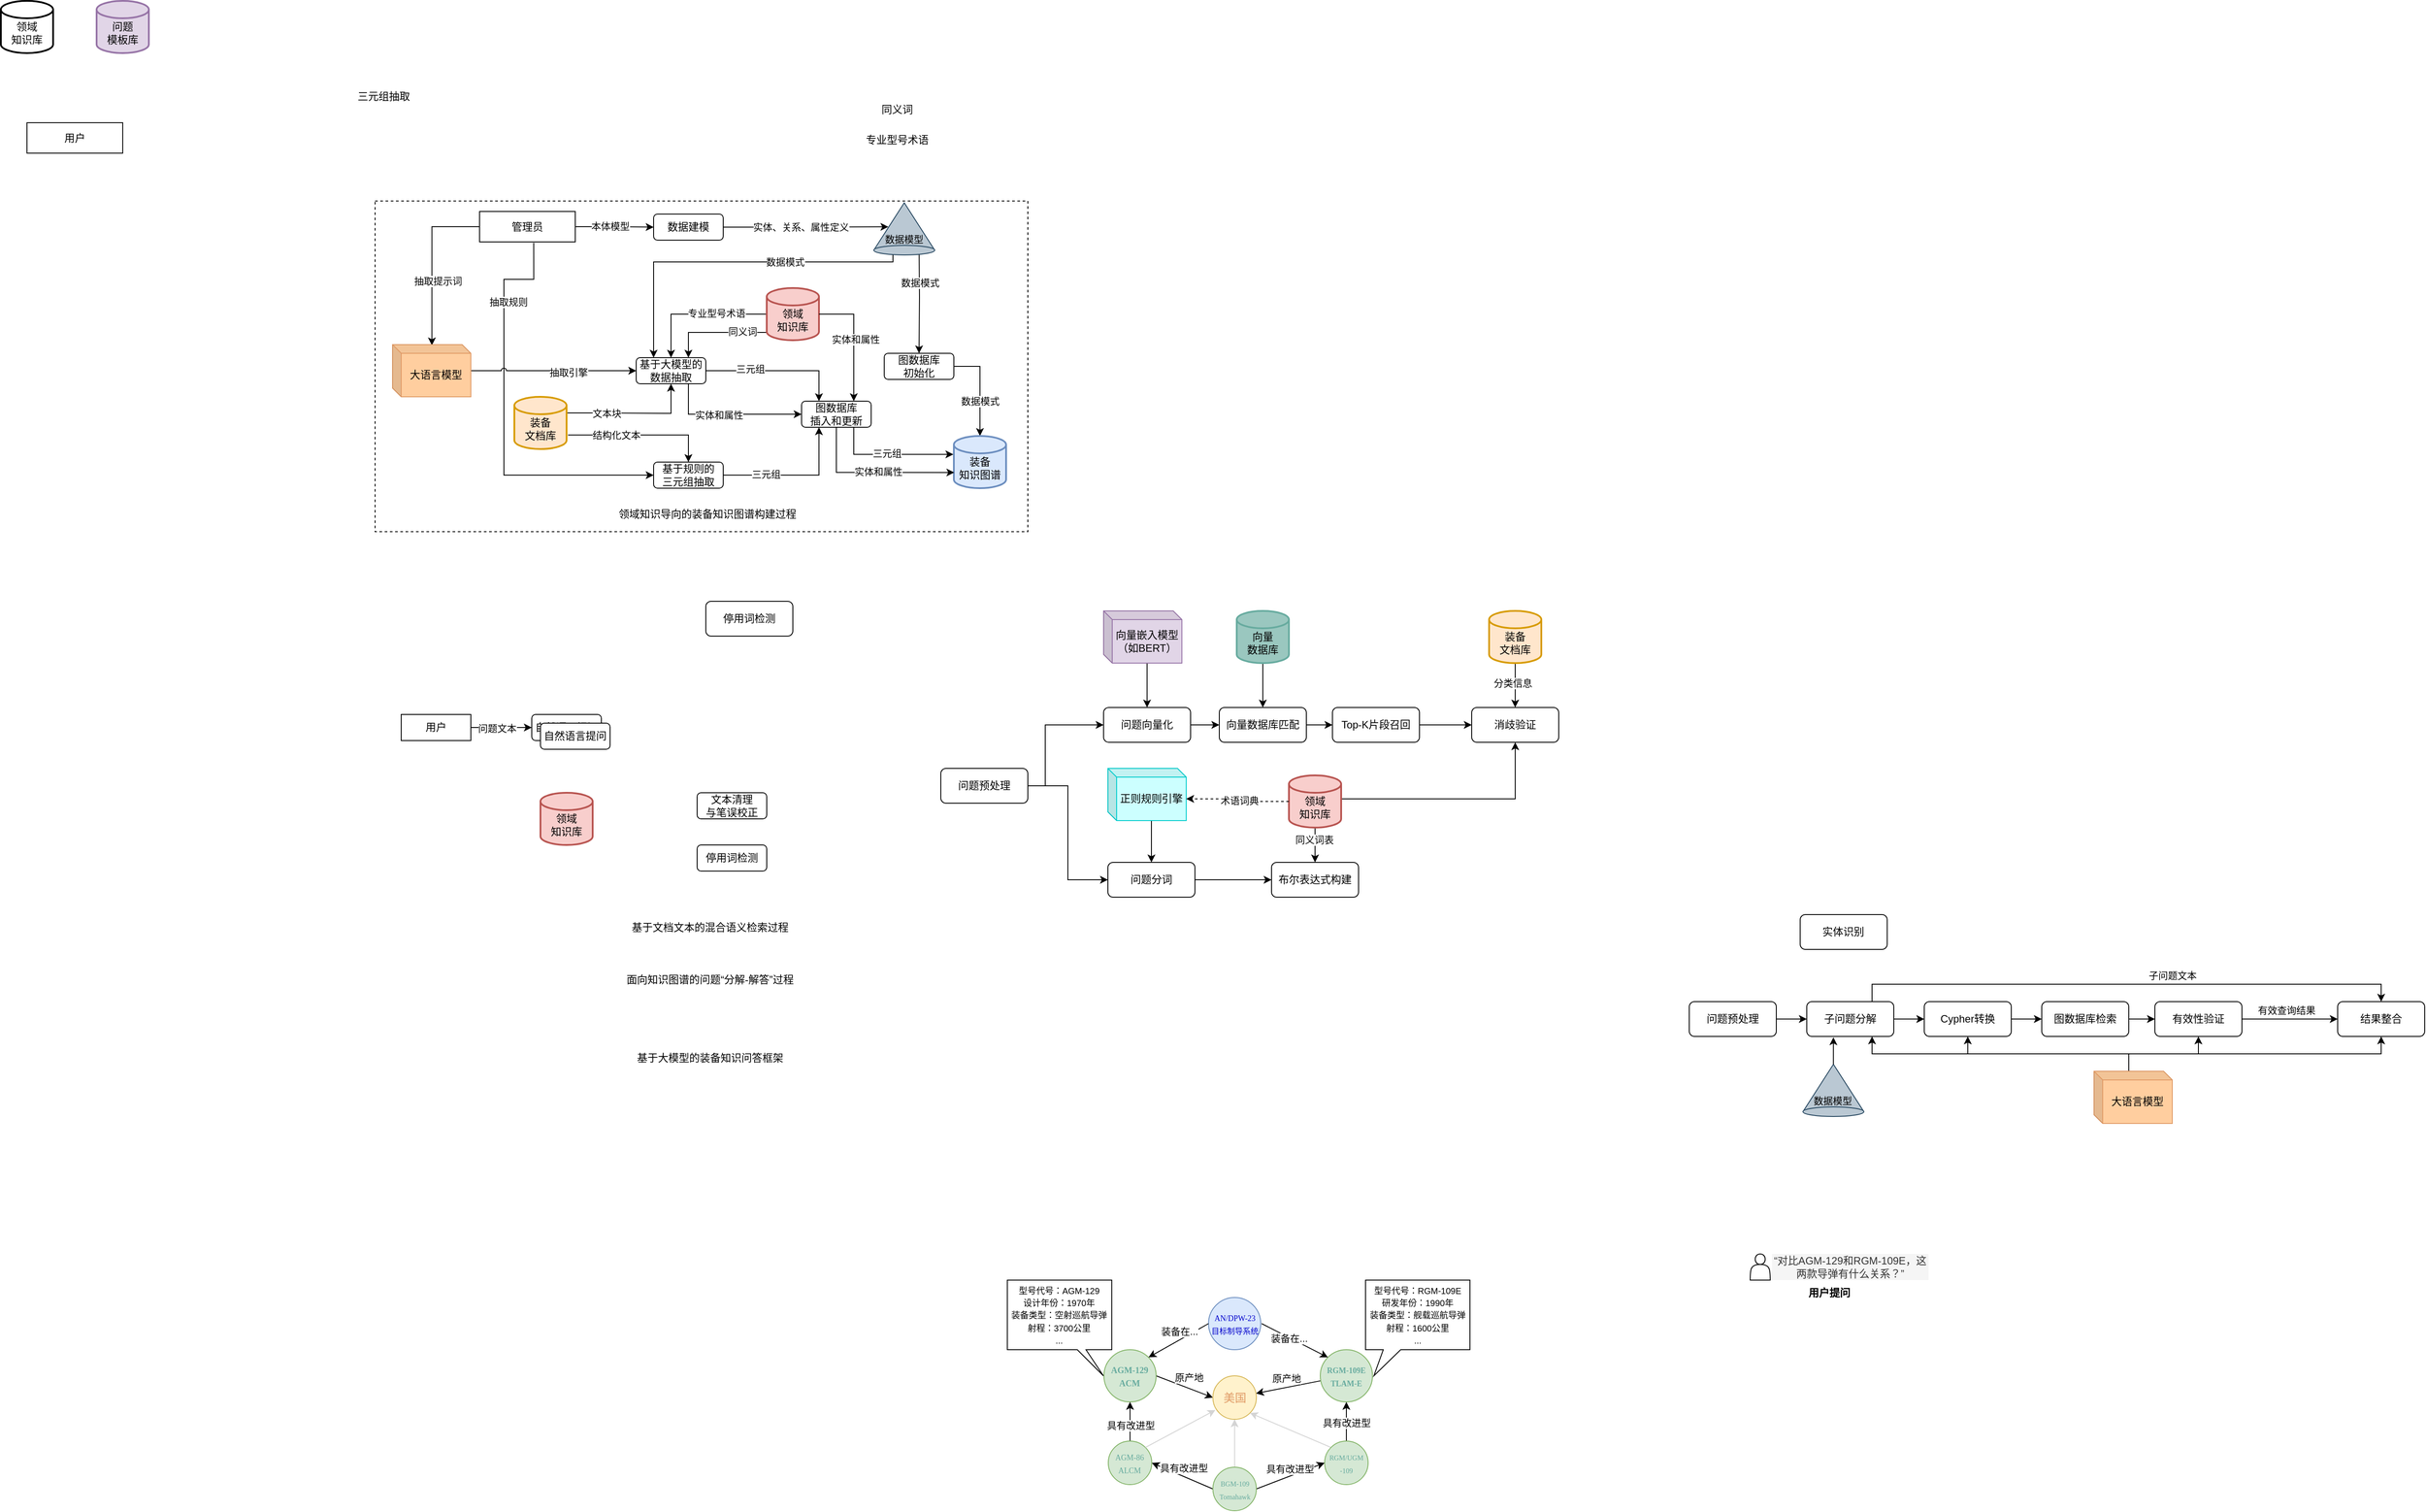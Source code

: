 <mxfile version="26.1.1">
  <diagram name="第 1 页" id="mAQeCuffVy2qE_32JxzT">
    <mxGraphModel dx="1589" dy="511" grid="1" gridSize="10" guides="1" tooltips="1" connect="1" arrows="1" fold="1" page="1" pageScale="1" pageWidth="827" pageHeight="1169" math="0" shadow="0">
      <root>
        <mxCell id="0" />
        <mxCell id="1" parent="0" />
        <mxCell id="jH9_K3VRiRtCquy0PlLt-88" value="" style="rounded=0;whiteSpace=wrap;html=1;dashed=1;" parent="1" vertex="1">
          <mxGeometry x="-110" y="240" width="750" height="380" as="geometry" />
        </mxCell>
        <mxCell id="jH9_K3VRiRtCquy0PlLt-31" style="edgeStyle=orthogonalEdgeStyle;rounded=0;orthogonalLoop=1;jettySize=auto;html=1;exitX=0.5;exitY=0;exitDx=0;exitDy=0;exitPerimeter=0;" parent="1" edge="1">
          <mxGeometry relative="1" as="geometry">
            <mxPoint x="499.742" y="405" as="targetPoint" />
            <mxPoint x="500" y="405" as="sourcePoint" />
          </mxGeometry>
        </mxCell>
        <mxCell id="jH9_K3VRiRtCquy0PlLt-28" style="edgeStyle=orthogonalEdgeStyle;rounded=0;orthogonalLoop=1;jettySize=auto;html=1;exitX=0.75;exitY=1;exitDx=0;exitDy=0;entryX=0.5;entryY=0;entryDx=0;entryDy=0;" parent="1" target="jH9_K3VRiRtCquy0PlLt-34" edge="1">
          <mxGeometry relative="1" as="geometry">
            <mxPoint x="500" y="350" as="targetPoint" />
            <mxPoint x="515" y="285" as="sourcePoint" />
          </mxGeometry>
        </mxCell>
        <mxCell id="jH9_K3VRiRtCquy0PlLt-29" value="数据模式" style="edgeLabel;html=1;align=center;verticalAlign=middle;resizable=0;points=[];" parent="jH9_K3VRiRtCquy0PlLt-28" vertex="1" connectable="0">
          <mxGeometry x="-0.257" relative="1" as="geometry">
            <mxPoint as="offset" />
          </mxGeometry>
        </mxCell>
        <mxCell id="jH9_K3VRiRtCquy0PlLt-55" style="edgeStyle=orthogonalEdgeStyle;rounded=0;orthogonalLoop=1;jettySize=auto;html=1;exitX=0.25;exitY=1;exitDx=0;exitDy=0;" parent="1" target="jH9_K3VRiRtCquy0PlLt-37" edge="1">
          <mxGeometry relative="1" as="geometry">
            <Array as="points">
              <mxPoint x="485" y="310" />
              <mxPoint x="210" y="310" />
            </Array>
            <mxPoint x="485" y="285" as="sourcePoint" />
          </mxGeometry>
        </mxCell>
        <mxCell id="jH9_K3VRiRtCquy0PlLt-56" value="数据模式" style="edgeLabel;html=1;align=center;verticalAlign=middle;resizable=0;points=[];" parent="jH9_K3VRiRtCquy0PlLt-55" vertex="1" connectable="0">
          <mxGeometry x="0.169" y="-2" relative="1" as="geometry">
            <mxPoint x="90" y="2" as="offset" />
          </mxGeometry>
        </mxCell>
        <mxCell id="jH9_K3VRiRtCquy0PlLt-11" style="edgeStyle=orthogonalEdgeStyle;rounded=0;orthogonalLoop=1;jettySize=auto;html=1;exitX=1;exitY=0.5;exitDx=0;exitDy=0;entryX=0;entryY=0.5;entryDx=0;entryDy=0;" parent="1" source="jH9_K3VRiRtCquy0PlLt-8" target="jH9_K3VRiRtCquy0PlLt-9" edge="1">
          <mxGeometry relative="1" as="geometry" />
        </mxCell>
        <mxCell id="jH9_K3VRiRtCquy0PlLt-12" value="本体模型" style="edgeLabel;html=1;align=center;verticalAlign=middle;resizable=0;points=[];" parent="jH9_K3VRiRtCquy0PlLt-11" vertex="1" connectable="0">
          <mxGeometry x="-0.112" y="1" relative="1" as="geometry">
            <mxPoint as="offset" />
          </mxGeometry>
        </mxCell>
        <mxCell id="jH9_K3VRiRtCquy0PlLt-38" style="edgeStyle=orthogonalEdgeStyle;rounded=0;orthogonalLoop=1;jettySize=auto;html=1;exitX=0.566;exitY=1.027;exitDx=0;exitDy=0;entryX=0;entryY=0.5;entryDx=0;entryDy=0;exitPerimeter=0;" parent="1" source="jH9_K3VRiRtCquy0PlLt-8" target="jH9_K3VRiRtCquy0PlLt-36" edge="1">
          <mxGeometry relative="1" as="geometry">
            <Array as="points">
              <mxPoint x="72" y="330" />
              <mxPoint x="38" y="330" />
              <mxPoint x="38" y="555" />
            </Array>
          </mxGeometry>
        </mxCell>
        <mxCell id="jH9_K3VRiRtCquy0PlLt-39" value="抽取规则" style="edgeLabel;html=1;align=center;verticalAlign=middle;resizable=0;points=[];" parent="jH9_K3VRiRtCquy0PlLt-38" vertex="1" connectable="0">
          <mxGeometry x="-0.695" y="-2" relative="1" as="geometry">
            <mxPoint y="28" as="offset" />
          </mxGeometry>
        </mxCell>
        <mxCell id="jH9_K3VRiRtCquy0PlLt-52" style="edgeStyle=orthogonalEdgeStyle;rounded=0;orthogonalLoop=1;jettySize=auto;html=1;exitX=0;exitY=0.5;exitDx=0;exitDy=0;entryX=0.503;entryY=0.014;entryDx=0;entryDy=0;entryPerimeter=0;" parent="1" source="jH9_K3VRiRtCquy0PlLt-8" target="MLpCybdQ0Om36iigvZgF-69" edge="1">
          <mxGeometry relative="1" as="geometry">
            <Array as="points">
              <mxPoint x="-45" y="270" />
            </Array>
            <mxPoint x="-30" y="420" as="targetPoint" />
          </mxGeometry>
        </mxCell>
        <mxCell id="jH9_K3VRiRtCquy0PlLt-53" value="抽取提示词" style="edgeLabel;html=1;align=center;verticalAlign=middle;resizable=0;points=[];" parent="jH9_K3VRiRtCquy0PlLt-52" vertex="1" connectable="0">
          <mxGeometry x="-0.493" y="-1" relative="1" as="geometry">
            <mxPoint y="63" as="offset" />
          </mxGeometry>
        </mxCell>
        <mxCell id="jH9_K3VRiRtCquy0PlLt-8" value="管理员" style="rounded=0;whiteSpace=wrap;html=1;" parent="1" vertex="1">
          <mxGeometry x="10" y="252" width="110" height="35" as="geometry" />
        </mxCell>
        <mxCell id="jH9_K3VRiRtCquy0PlLt-16" style="edgeStyle=orthogonalEdgeStyle;rounded=0;orthogonalLoop=1;jettySize=auto;html=1;exitX=1;exitY=0.5;exitDx=0;exitDy=0;entryX=0.239;entryY=0.461;entryDx=0;entryDy=0;entryPerimeter=0;" parent="1" source="jH9_K3VRiRtCquy0PlLt-9" target="MLpCybdQ0Om36iigvZgF-71" edge="1">
          <mxGeometry relative="1" as="geometry">
            <mxPoint x="460" y="270" as="targetPoint" />
          </mxGeometry>
        </mxCell>
        <mxCell id="jH9_K3VRiRtCquy0PlLt-17" value="实体、关系、属性定义" style="edgeLabel;html=1;align=center;verticalAlign=middle;resizable=0;points=[];" parent="jH9_K3VRiRtCquy0PlLt-16" vertex="1" connectable="0">
          <mxGeometry x="-0.096" y="-1" relative="1" as="geometry">
            <mxPoint x="3" y="-1" as="offset" />
          </mxGeometry>
        </mxCell>
        <mxCell id="jH9_K3VRiRtCquy0PlLt-9" value="数据建模" style="rounded=1;whiteSpace=wrap;html=1;" parent="1" vertex="1">
          <mxGeometry x="210" y="255" width="80" height="30" as="geometry" />
        </mxCell>
        <mxCell id="jH9_K3VRiRtCquy0PlLt-40" style="edgeStyle=orthogonalEdgeStyle;rounded=0;orthogonalLoop=1;jettySize=auto;html=1;exitX=1.028;exitY=0.732;exitDx=0;exitDy=0;exitPerimeter=0;" parent="1" source="jH9_K3VRiRtCquy0PlLt-10" target="jH9_K3VRiRtCquy0PlLt-36" edge="1">
          <mxGeometry relative="1" as="geometry" />
        </mxCell>
        <mxCell id="jH9_K3VRiRtCquy0PlLt-41" value="结构化文本" style="edgeLabel;html=1;align=center;verticalAlign=middle;resizable=0;points=[];" parent="jH9_K3VRiRtCquy0PlLt-40" vertex="1" connectable="0">
          <mxGeometry x="-0.632" y="2" relative="1" as="geometry">
            <mxPoint x="24" y="2" as="offset" />
          </mxGeometry>
        </mxCell>
        <mxCell id="jH9_K3VRiRtCquy0PlLt-50" style="edgeStyle=orthogonalEdgeStyle;rounded=0;orthogonalLoop=1;jettySize=auto;html=1;exitX=1.007;exitY=0.308;exitDx=0;exitDy=0;exitPerimeter=0;entryX=0.5;entryY=1;entryDx=0;entryDy=0;" parent="1" source="jH9_K3VRiRtCquy0PlLt-10" target="jH9_K3VRiRtCquy0PlLt-37" edge="1">
          <mxGeometry relative="1" as="geometry">
            <Array as="points">
              <mxPoint x="150" y="484" />
              <mxPoint x="230" y="484" />
            </Array>
          </mxGeometry>
        </mxCell>
        <mxCell id="jH9_K3VRiRtCquy0PlLt-51" value="文本块" style="edgeLabel;html=1;align=center;verticalAlign=middle;resizable=0;points=[];" parent="jH9_K3VRiRtCquy0PlLt-50" vertex="1" connectable="0">
          <mxGeometry x="-0.413" relative="1" as="geometry">
            <mxPoint as="offset" />
          </mxGeometry>
        </mxCell>
        <mxCell id="jH9_K3VRiRtCquy0PlLt-10" value="&lt;div&gt;&lt;br&gt;&lt;/div&gt;&lt;div&gt;装备&lt;/div&gt;文档库" style="strokeWidth=2;html=1;shape=mxgraph.flowchart.database;whiteSpace=wrap;fillColor=#ffe6cc;strokeColor=#d79b00;" parent="1" vertex="1">
          <mxGeometry x="50" y="465" width="60" height="60" as="geometry" />
        </mxCell>
        <mxCell id="jH9_K3VRiRtCquy0PlLt-66" style="edgeStyle=orthogonalEdgeStyle;rounded=0;orthogonalLoop=1;jettySize=auto;html=1;exitX=0;exitY=0.85;exitDx=0;exitDy=0;exitPerimeter=0;entryX=0.75;entryY=0;entryDx=0;entryDy=0;" parent="1" source="jH9_K3VRiRtCquy0PlLt-18" target="jH9_K3VRiRtCquy0PlLt-37" edge="1">
          <mxGeometry relative="1" as="geometry" />
        </mxCell>
        <mxCell id="jH9_K3VRiRtCquy0PlLt-67" value="同义词" style="edgeLabel;html=1;align=center;verticalAlign=middle;resizable=0;points=[];" parent="jH9_K3VRiRtCquy0PlLt-66" vertex="1" connectable="0">
          <mxGeometry x="-0.52" y="-1" relative="1" as="geometry">
            <mxPoint as="offset" />
          </mxGeometry>
        </mxCell>
        <mxCell id="jH9_K3VRiRtCquy0PlLt-68" style="edgeStyle=orthogonalEdgeStyle;rounded=0;orthogonalLoop=1;jettySize=auto;html=1;exitX=0;exitY=0.5;exitDx=0;exitDy=0;exitPerimeter=0;entryX=0.5;entryY=0;entryDx=0;entryDy=0;" parent="1" source="jH9_K3VRiRtCquy0PlLt-18" target="jH9_K3VRiRtCquy0PlLt-37" edge="1">
          <mxGeometry relative="1" as="geometry" />
        </mxCell>
        <mxCell id="jH9_K3VRiRtCquy0PlLt-69" value="专业型号术语" style="edgeLabel;html=1;align=center;verticalAlign=middle;resizable=0;points=[];" parent="jH9_K3VRiRtCquy0PlLt-68" vertex="1" connectable="0">
          <mxGeometry x="-0.013" y="-3" relative="1" as="geometry">
            <mxPoint x="21" y="2" as="offset" />
          </mxGeometry>
        </mxCell>
        <mxCell id="jH9_K3VRiRtCquy0PlLt-18" value="&lt;div&gt;&lt;br&gt;&lt;/div&gt;&lt;div&gt;领域&lt;/div&gt;&lt;div&gt;知识库&lt;/div&gt;" style="strokeWidth=2;html=1;shape=mxgraph.flowchart.database;whiteSpace=wrap;fillColor=#f8cecc;strokeColor=#b85450;" parent="1" vertex="1">
          <mxGeometry x="340" y="340" width="60" height="60" as="geometry" />
        </mxCell>
        <mxCell id="jH9_K3VRiRtCquy0PlLt-19" value="同义词" style="text;html=1;align=center;verticalAlign=middle;whiteSpace=wrap;rounded=0;" parent="1" vertex="1">
          <mxGeometry x="460" y="120" width="60" height="30" as="geometry" />
        </mxCell>
        <mxCell id="jH9_K3VRiRtCquy0PlLt-20" value="专业型号术语" style="text;html=1;align=center;verticalAlign=middle;whiteSpace=wrap;rounded=0;" parent="1" vertex="1">
          <mxGeometry x="450" y="155" width="80" height="30" as="geometry" />
        </mxCell>
        <mxCell id="jH9_K3VRiRtCquy0PlLt-21" value="&lt;div&gt;&lt;br&gt;&lt;/div&gt;&lt;div&gt;领域&lt;/div&gt;&lt;div&gt;知识库&lt;/div&gt;" style="strokeWidth=2;html=1;shape=mxgraph.flowchart.database;whiteSpace=wrap;" parent="1" vertex="1">
          <mxGeometry x="-540" y="10" width="60" height="60" as="geometry" />
        </mxCell>
        <mxCell id="jH9_K3VRiRtCquy0PlLt-27" value="三元组抽取" style="text;html=1;align=center;verticalAlign=middle;whiteSpace=wrap;rounded=0;" parent="1" vertex="1">
          <mxGeometry x="-140" y="105" width="80" height="30" as="geometry" />
        </mxCell>
        <mxCell id="jH9_K3VRiRtCquy0PlLt-30" value="&lt;div&gt;&lt;br&gt;&lt;/div&gt;&lt;div&gt;&lt;span style=&quot;background-color: transparent; color: light-dark(rgb(0, 0, 0), rgb(255, 255, 255));&quot;&gt;问题&lt;/span&gt;&lt;/div&gt;&lt;div&gt;&lt;span style=&quot;background-color: transparent; color: light-dark(rgb(0, 0, 0), rgb(255, 255, 255));&quot;&gt;模板库&lt;/span&gt;&lt;/div&gt;" style="strokeWidth=2;html=1;shape=mxgraph.flowchart.database;whiteSpace=wrap;fillColor=#e1d5e7;strokeColor=#9673a6;" parent="1" vertex="1">
          <mxGeometry x="-430" y="10" width="60" height="60" as="geometry" />
        </mxCell>
        <mxCell id="jH9_K3VRiRtCquy0PlLt-34" value="图数据库&lt;div&gt;初始化&lt;/div&gt;" style="rounded=1;whiteSpace=wrap;html=1;" parent="1" vertex="1">
          <mxGeometry x="475" y="415" width="80" height="30" as="geometry" />
        </mxCell>
        <mxCell id="jH9_K3VRiRtCquy0PlLt-36" value="基于规则的&lt;div&gt;三元组抽取&lt;/div&gt;" style="rounded=1;whiteSpace=wrap;html=1;" parent="1" vertex="1">
          <mxGeometry x="210" y="540" width="80" height="30" as="geometry" />
        </mxCell>
        <mxCell id="jH9_K3VRiRtCquy0PlLt-37" value="基于大模型的&lt;div&gt;数据抽取&lt;/div&gt;" style="rounded=1;whiteSpace=wrap;html=1;" parent="1" vertex="1">
          <mxGeometry x="190" y="420" width="80" height="30" as="geometry" />
        </mxCell>
        <mxCell id="jH9_K3VRiRtCquy0PlLt-72" style="edgeStyle=orthogonalEdgeStyle;rounded=0;orthogonalLoop=1;jettySize=auto;html=1;entryX=0;entryY=0.5;entryDx=0;entryDy=0;jumpStyle=arc;" parent="1" source="MLpCybdQ0Om36iigvZgF-69" target="jH9_K3VRiRtCquy0PlLt-37" edge="1">
          <mxGeometry relative="1" as="geometry">
            <mxPoint x="-10" y="435" as="sourcePoint" />
          </mxGeometry>
        </mxCell>
        <mxCell id="jH9_K3VRiRtCquy0PlLt-73" value="抽取引擎" style="edgeLabel;html=1;align=center;verticalAlign=middle;resizable=0;points=[];" parent="jH9_K3VRiRtCquy0PlLt-72" vertex="1" connectable="0">
          <mxGeometry x="0.177" y="-2" relative="1" as="geometry">
            <mxPoint as="offset" />
          </mxGeometry>
        </mxCell>
        <mxCell id="jH9_K3VRiRtCquy0PlLt-57" style="edgeStyle=orthogonalEdgeStyle;rounded=0;orthogonalLoop=1;jettySize=auto;html=1;exitX=1;exitY=0.5;exitDx=0;exitDy=0;entryX=0.25;entryY=1;entryDx=0;entryDy=0;" parent="1" source="jH9_K3VRiRtCquy0PlLt-36" target="jH9_K3VRiRtCquy0PlLt-74" edge="1">
          <mxGeometry relative="1" as="geometry">
            <mxPoint x="424.16" y="512.24" as="targetPoint" />
          </mxGeometry>
        </mxCell>
        <mxCell id="jH9_K3VRiRtCquy0PlLt-62" value="三元组" style="edgeLabel;html=1;align=center;verticalAlign=middle;resizable=0;points=[];" parent="jH9_K3VRiRtCquy0PlLt-57" vertex="1" connectable="0">
          <mxGeometry x="-0.414" y="1" relative="1" as="geometry">
            <mxPoint as="offset" />
          </mxGeometry>
        </mxCell>
        <mxCell id="jH9_K3VRiRtCquy0PlLt-58" style="edgeStyle=orthogonalEdgeStyle;rounded=0;orthogonalLoop=1;jettySize=auto;html=1;exitX=1;exitY=0.5;exitDx=0;exitDy=0;entryX=0.25;entryY=0;entryDx=0;entryDy=0;" parent="1" source="jH9_K3VRiRtCquy0PlLt-37" target="jH9_K3VRiRtCquy0PlLt-74" edge="1">
          <mxGeometry relative="1" as="geometry">
            <mxPoint x="422.9" y="458.48" as="targetPoint" />
            <Array as="points">
              <mxPoint x="400" y="435" />
            </Array>
          </mxGeometry>
        </mxCell>
        <mxCell id="jH9_K3VRiRtCquy0PlLt-59" value="三元组" style="edgeLabel;html=1;align=center;verticalAlign=middle;resizable=0;points=[];" parent="jH9_K3VRiRtCquy0PlLt-58" vertex="1" connectable="0">
          <mxGeometry x="-0.39" y="2" relative="1" as="geometry">
            <mxPoint as="offset" />
          </mxGeometry>
        </mxCell>
        <mxCell id="jH9_K3VRiRtCquy0PlLt-60" style="edgeStyle=orthogonalEdgeStyle;rounded=0;orthogonalLoop=1;jettySize=auto;html=1;exitX=0.75;exitY=1;exitDx=0;exitDy=0;entryX=0;entryY=0.5;entryDx=0;entryDy=0;" parent="1" source="jH9_K3VRiRtCquy0PlLt-37" target="jH9_K3VRiRtCquy0PlLt-74" edge="1">
          <mxGeometry relative="1" as="geometry">
            <mxPoint x="390" y="485" as="targetPoint" />
            <Array as="points">
              <mxPoint x="250" y="485" />
            </Array>
          </mxGeometry>
        </mxCell>
        <mxCell id="jH9_K3VRiRtCquy0PlLt-61" value="实体和属性" style="edgeLabel;html=1;align=center;verticalAlign=middle;resizable=0;points=[];" parent="jH9_K3VRiRtCquy0PlLt-60" vertex="1" connectable="0">
          <mxGeometry x="-0.149" y="-1" relative="1" as="geometry">
            <mxPoint as="offset" />
          </mxGeometry>
        </mxCell>
        <mxCell id="jH9_K3VRiRtCquy0PlLt-63" style="edgeStyle=orthogonalEdgeStyle;rounded=0;orthogonalLoop=1;jettySize=auto;html=1;exitX=1;exitY=0.5;exitDx=0;exitDy=0;entryX=0.5;entryY=0;entryDx=0;entryDy=0;entryPerimeter=0;" parent="1" source="jH9_K3VRiRtCquy0PlLt-34" target="jH9_K3VRiRtCquy0PlLt-75" edge="1">
          <mxGeometry relative="1" as="geometry">
            <mxPoint x="470" y="485" as="targetPoint" />
          </mxGeometry>
        </mxCell>
        <mxCell id="jH9_K3VRiRtCquy0PlLt-64" value="数据模式" style="edgeLabel;html=1;align=center;verticalAlign=middle;resizable=0;points=[];" parent="jH9_K3VRiRtCquy0PlLt-63" vertex="1" connectable="0">
          <mxGeometry x="-0.527" relative="1" as="geometry">
            <mxPoint x="4" y="40" as="offset" />
          </mxGeometry>
        </mxCell>
        <mxCell id="jH9_K3VRiRtCquy0PlLt-70" style="edgeStyle=orthogonalEdgeStyle;rounded=0;orthogonalLoop=1;jettySize=auto;html=1;exitX=1;exitY=0.5;exitDx=0;exitDy=0;exitPerimeter=0;entryX=0.75;entryY=0;entryDx=0;entryDy=0;" parent="1" source="jH9_K3VRiRtCquy0PlLt-18" target="jH9_K3VRiRtCquy0PlLt-74" edge="1">
          <mxGeometry relative="1" as="geometry">
            <mxPoint x="449.36" y="455.96" as="targetPoint" />
          </mxGeometry>
        </mxCell>
        <mxCell id="jH9_K3VRiRtCquy0PlLt-71" value="实体和属性" style="edgeLabel;html=1;align=center;verticalAlign=middle;resizable=0;points=[];" parent="jH9_K3VRiRtCquy0PlLt-70" vertex="1" connectable="0">
          <mxGeometry x="-0.013" y="2" relative="1" as="geometry">
            <mxPoint as="offset" />
          </mxGeometry>
        </mxCell>
        <mxCell id="jH9_K3VRiRtCquy0PlLt-74" value="图数据库&lt;div&gt;插入和更新&lt;/div&gt;" style="rounded=1;whiteSpace=wrap;html=1;" parent="1" vertex="1">
          <mxGeometry x="380" y="470" width="80" height="30" as="geometry" />
        </mxCell>
        <mxCell id="jH9_K3VRiRtCquy0PlLt-75" value="&lt;div&gt;&lt;br&gt;&lt;/div&gt;&lt;div&gt;装备&lt;/div&gt;知识图谱" style="strokeWidth=2;html=1;shape=mxgraph.flowchart.database;whiteSpace=wrap;fillColor=#dae8fc;strokeColor=#6c8ebf;" parent="1" vertex="1">
          <mxGeometry x="555" y="510" width="60" height="60" as="geometry" />
        </mxCell>
        <mxCell id="jH9_K3VRiRtCquy0PlLt-76" style="edgeStyle=orthogonalEdgeStyle;rounded=0;orthogonalLoop=1;jettySize=auto;html=1;exitX=0.75;exitY=1;exitDx=0;exitDy=0;entryX=-0.01;entryY=0.352;entryDx=0;entryDy=0;entryPerimeter=0;" parent="1" source="jH9_K3VRiRtCquy0PlLt-74" target="jH9_K3VRiRtCquy0PlLt-75" edge="1">
          <mxGeometry relative="1" as="geometry" />
        </mxCell>
        <mxCell id="jH9_K3VRiRtCquy0PlLt-77" value="三元组" style="edgeLabel;html=1;align=center;verticalAlign=middle;resizable=0;points=[];" parent="jH9_K3VRiRtCquy0PlLt-76" vertex="1" connectable="0">
          <mxGeometry x="-0.067" y="3" relative="1" as="geometry">
            <mxPoint x="1" y="2" as="offset" />
          </mxGeometry>
        </mxCell>
        <mxCell id="jH9_K3VRiRtCquy0PlLt-78" style="edgeStyle=orthogonalEdgeStyle;rounded=0;orthogonalLoop=1;jettySize=auto;html=1;exitX=0.5;exitY=1;exitDx=0;exitDy=0;entryX=0.008;entryY=0.699;entryDx=0;entryDy=0;entryPerimeter=0;" parent="1" source="jH9_K3VRiRtCquy0PlLt-74" target="jH9_K3VRiRtCquy0PlLt-75" edge="1">
          <mxGeometry relative="1" as="geometry" />
        </mxCell>
        <mxCell id="jH9_K3VRiRtCquy0PlLt-79" value="实体和属性" style="edgeLabel;html=1;align=center;verticalAlign=middle;resizable=0;points=[];" parent="jH9_K3VRiRtCquy0PlLt-78" vertex="1" connectable="0">
          <mxGeometry x="0.052" y="3" relative="1" as="geometry">
            <mxPoint x="1" y="2" as="offset" />
          </mxGeometry>
        </mxCell>
        <mxCell id="jH9_K3VRiRtCquy0PlLt-80" value="用户" style="rounded=0;whiteSpace=wrap;html=1;" parent="1" vertex="1">
          <mxGeometry x="-510" y="150" width="110" height="35" as="geometry" />
        </mxCell>
        <mxCell id="jH9_K3VRiRtCquy0PlLt-86" style="edgeStyle=orthogonalEdgeStyle;rounded=0;orthogonalLoop=1;jettySize=auto;html=1;exitX=1;exitY=0.5;exitDx=0;exitDy=0;entryX=0;entryY=0.5;entryDx=0;entryDy=0;" parent="1" source="jH9_K3VRiRtCquy0PlLt-81" target="jH9_K3VRiRtCquy0PlLt-85" edge="1">
          <mxGeometry relative="1" as="geometry" />
        </mxCell>
        <mxCell id="jH9_K3VRiRtCquy0PlLt-87" value="问题文本" style="edgeLabel;html=1;align=center;verticalAlign=middle;resizable=0;points=[];" parent="jH9_K3VRiRtCquy0PlLt-86" vertex="1" connectable="0">
          <mxGeometry x="-0.157" y="-1" relative="1" as="geometry">
            <mxPoint as="offset" />
          </mxGeometry>
        </mxCell>
        <mxCell id="jH9_K3VRiRtCquy0PlLt-81" value="用户" style="rounded=0;whiteSpace=wrap;html=1;" parent="1" vertex="1">
          <mxGeometry x="-80" y="830" width="80" height="30" as="geometry" />
        </mxCell>
        <mxCell id="jH9_K3VRiRtCquy0PlLt-85" value="自然语言提问" style="rounded=1;whiteSpace=wrap;html=1;" parent="1" vertex="1">
          <mxGeometry x="70" y="830" width="80" height="30" as="geometry" />
        </mxCell>
        <mxCell id="jH9_K3VRiRtCquy0PlLt-89" value="领域知识导向的装备知识图谱构建过程" style="text;html=1;align=center;verticalAlign=middle;whiteSpace=wrap;rounded=0;" parent="1" vertex="1">
          <mxGeometry x="167" y="585" width="210" height="30" as="geometry" />
        </mxCell>
        <mxCell id="jH9_K3VRiRtCquy0PlLt-90" value="基于文档文本的混合语义检索过程" style="text;html=1;align=center;verticalAlign=middle;whiteSpace=wrap;rounded=0;" parent="1" vertex="1">
          <mxGeometry x="170" y="1060" width="210" height="30" as="geometry" />
        </mxCell>
        <mxCell id="jH9_K3VRiRtCquy0PlLt-91" value="面向知识图谱的问题“分解-解答”过程" style="text;html=1;align=center;verticalAlign=middle;whiteSpace=wrap;rounded=0;" parent="1" vertex="1">
          <mxGeometry x="170" y="1120" width="210" height="30" as="geometry" />
        </mxCell>
        <mxCell id="jH9_K3VRiRtCquy0PlLt-92" value="基于大模型的装备知识问答框架" style="text;html=1;align=center;verticalAlign=middle;whiteSpace=wrap;rounded=0;" parent="1" vertex="1">
          <mxGeometry x="170" y="1210" width="210" height="30" as="geometry" />
        </mxCell>
        <mxCell id="jH9_K3VRiRtCquy0PlLt-93" value="&lt;div&gt;&lt;br&gt;&lt;/div&gt;&lt;div&gt;领域&lt;/div&gt;&lt;div&gt;知识库&lt;/div&gt;" style="strokeWidth=2;html=1;shape=mxgraph.flowchart.database;whiteSpace=wrap;fillColor=#f8cecc;strokeColor=#b85450;" parent="1" vertex="1">
          <mxGeometry x="80" y="920" width="60" height="60" as="geometry" />
        </mxCell>
        <mxCell id="jH9_K3VRiRtCquy0PlLt-105" style="edgeStyle=orthogonalEdgeStyle;rounded=0;orthogonalLoop=1;jettySize=auto;html=1;exitX=1;exitY=0.5;exitDx=0;exitDy=0;entryX=0;entryY=0.5;entryDx=0;entryDy=0;" parent="1" source="jH9_K3VRiRtCquy0PlLt-94" target="jH9_K3VRiRtCquy0PlLt-100" edge="1">
          <mxGeometry relative="1" as="geometry">
            <Array as="points">
              <mxPoint x="660" y="912" />
              <mxPoint x="660" y="842" />
            </Array>
          </mxGeometry>
        </mxCell>
        <mxCell id="jH9_K3VRiRtCquy0PlLt-120" style="edgeStyle=orthogonalEdgeStyle;rounded=0;orthogonalLoop=1;jettySize=auto;html=1;exitX=1;exitY=0.5;exitDx=0;exitDy=0;entryX=0;entryY=0.5;entryDx=0;entryDy=0;" parent="1" source="jH9_K3VRiRtCquy0PlLt-94" target="jH9_K3VRiRtCquy0PlLt-116" edge="1">
          <mxGeometry relative="1" as="geometry" />
        </mxCell>
        <mxCell id="jH9_K3VRiRtCquy0PlLt-94" value="问题预处理" style="rounded=1;whiteSpace=wrap;html=1;" parent="1" vertex="1">
          <mxGeometry x="540" y="892" width="100" height="40" as="geometry" />
        </mxCell>
        <mxCell id="jH9_K3VRiRtCquy0PlLt-95" value="&lt;span style=&quot;background-color: transparent; color: light-dark(rgb(0, 0, 0), rgb(255, 255, 255));&quot;&gt;停用词检测&lt;/span&gt;" style="rounded=1;whiteSpace=wrap;html=1;" parent="1" vertex="1">
          <mxGeometry x="270" y="700" width="100" height="40" as="geometry" />
        </mxCell>
        <mxCell id="jH9_K3VRiRtCquy0PlLt-97" value="文本清理&lt;div&gt;与笔误校正&lt;/div&gt;" style="rounded=1;whiteSpace=wrap;html=1;" parent="1" vertex="1">
          <mxGeometry x="260" y="920" width="80" height="30" as="geometry" />
        </mxCell>
        <mxCell id="jH9_K3VRiRtCquy0PlLt-98" value="停用词检测" style="rounded=1;whiteSpace=wrap;html=1;" parent="1" vertex="1">
          <mxGeometry x="260" y="980" width="80" height="30" as="geometry" />
        </mxCell>
        <mxCell id="jH9_K3VRiRtCquy0PlLt-99" value="自然语言提问" style="rounded=1;whiteSpace=wrap;html=1;" parent="1" vertex="1">
          <mxGeometry x="80" y="840" width="80" height="30" as="geometry" />
        </mxCell>
        <mxCell id="jH9_K3VRiRtCquy0PlLt-109" style="edgeStyle=orthogonalEdgeStyle;rounded=0;orthogonalLoop=1;jettySize=auto;html=1;exitX=1;exitY=0.5;exitDx=0;exitDy=0;" parent="1" source="jH9_K3VRiRtCquy0PlLt-100" target="jH9_K3VRiRtCquy0PlLt-101" edge="1">
          <mxGeometry relative="1" as="geometry" />
        </mxCell>
        <mxCell id="jH9_K3VRiRtCquy0PlLt-100" value="问题向量化" style="rounded=1;whiteSpace=wrap;html=1;" parent="1" vertex="1">
          <mxGeometry x="727" y="822" width="100" height="40" as="geometry" />
        </mxCell>
        <mxCell id="jH9_K3VRiRtCquy0PlLt-110" style="edgeStyle=orthogonalEdgeStyle;rounded=0;orthogonalLoop=1;jettySize=auto;html=1;exitX=1;exitY=0.5;exitDx=0;exitDy=0;" parent="1" source="jH9_K3VRiRtCquy0PlLt-101" target="jH9_K3VRiRtCquy0PlLt-102" edge="1">
          <mxGeometry relative="1" as="geometry" />
        </mxCell>
        <mxCell id="jH9_K3VRiRtCquy0PlLt-101" value="向量数据库匹配" style="rounded=1;whiteSpace=wrap;html=1;" parent="1" vertex="1">
          <mxGeometry x="860" y="822" width="100" height="40" as="geometry" />
        </mxCell>
        <mxCell id="jH9_K3VRiRtCquy0PlLt-113" style="edgeStyle=orthogonalEdgeStyle;rounded=0;orthogonalLoop=1;jettySize=auto;html=1;exitX=1;exitY=0.5;exitDx=0;exitDy=0;" parent="1" source="jH9_K3VRiRtCquy0PlLt-102" target="jH9_K3VRiRtCquy0PlLt-103" edge="1">
          <mxGeometry relative="1" as="geometry" />
        </mxCell>
        <mxCell id="jH9_K3VRiRtCquy0PlLt-102" value="Top-K片段召回" style="rounded=1;whiteSpace=wrap;html=1;" parent="1" vertex="1">
          <mxGeometry x="990" y="822" width="100" height="40" as="geometry" />
        </mxCell>
        <mxCell id="jH9_K3VRiRtCquy0PlLt-103" value="消歧验证" style="rounded=1;whiteSpace=wrap;html=1;" parent="1" vertex="1">
          <mxGeometry x="1150" y="822" width="100" height="40" as="geometry" />
        </mxCell>
        <mxCell id="jH9_K3VRiRtCquy0PlLt-119" style="edgeStyle=orthogonalEdgeStyle;rounded=0;orthogonalLoop=1;jettySize=auto;html=1;exitX=1;exitY=0.5;exitDx=0;exitDy=0;exitPerimeter=0;entryX=0.5;entryY=1;entryDx=0;entryDy=0;" parent="1" source="jH9_K3VRiRtCquy0PlLt-104" target="jH9_K3VRiRtCquy0PlLt-103" edge="1">
          <mxGeometry relative="1" as="geometry">
            <Array as="points">
              <mxPoint x="1200" y="927" />
            </Array>
          </mxGeometry>
        </mxCell>
        <mxCell id="MLpCybdQ0Om36iigvZgF-6" style="edgeStyle=orthogonalEdgeStyle;rounded=0;orthogonalLoop=1;jettySize=auto;html=1;exitX=0.5;exitY=1;exitDx=0;exitDy=0;exitPerimeter=0;entryX=0.5;entryY=0;entryDx=0;entryDy=0;" parent="1" source="jH9_K3VRiRtCquy0PlLt-104" target="MLpCybdQ0Om36iigvZgF-4" edge="1">
          <mxGeometry relative="1" as="geometry">
            <mxPoint x="970" y="970" as="sourcePoint" />
          </mxGeometry>
        </mxCell>
        <mxCell id="MLpCybdQ0Om36iigvZgF-7" value="同义词表" style="edgeLabel;html=1;align=center;verticalAlign=middle;resizable=0;points=[];" parent="MLpCybdQ0Om36iigvZgF-6" vertex="1" connectable="0">
          <mxGeometry x="-0.311" y="-1" relative="1" as="geometry">
            <mxPoint as="offset" />
          </mxGeometry>
        </mxCell>
        <mxCell id="jH9_K3VRiRtCquy0PlLt-104" value="&lt;div&gt;&lt;br&gt;&lt;/div&gt;&lt;div&gt;领域&lt;/div&gt;&lt;div&gt;知识库&lt;/div&gt;" style="strokeWidth=2;html=1;shape=mxgraph.flowchart.database;whiteSpace=wrap;fillColor=#f8cecc;strokeColor=#b85450;" parent="1" vertex="1">
          <mxGeometry x="940" y="900" width="60" height="60" as="geometry" />
        </mxCell>
        <mxCell id="jH9_K3VRiRtCquy0PlLt-108" style="edgeStyle=orthogonalEdgeStyle;rounded=0;orthogonalLoop=1;jettySize=auto;html=1;exitX=0;exitY=0;exitDx=50;exitDy=60;exitPerimeter=0;entryX=0.5;entryY=0;entryDx=0;entryDy=0;" parent="1" source="jH9_K3VRiRtCquy0PlLt-107" target="jH9_K3VRiRtCquy0PlLt-100" edge="1">
          <mxGeometry relative="1" as="geometry" />
        </mxCell>
        <mxCell id="jH9_K3VRiRtCquy0PlLt-107" value="向量嵌入模型&lt;div&gt;（如BERT）&lt;/div&gt;" style="shape=cube;whiteSpace=wrap;html=1;boundedLbl=1;backgroundOutline=1;darkOpacity=0.05;darkOpacity2=0.1;size=10;fillColor=#e1d5e7;strokeColor=#9673a6;" parent="1" vertex="1">
          <mxGeometry x="727" y="711" width="90" height="60" as="geometry" />
        </mxCell>
        <mxCell id="jH9_K3VRiRtCquy0PlLt-112" style="edgeStyle=orthogonalEdgeStyle;rounded=0;orthogonalLoop=1;jettySize=auto;html=1;exitX=0.5;exitY=1;exitDx=0;exitDy=0;exitPerimeter=0;entryX=0.5;entryY=0;entryDx=0;entryDy=0;" parent="1" source="jH9_K3VRiRtCquy0PlLt-111" target="jH9_K3VRiRtCquy0PlLt-101" edge="1">
          <mxGeometry relative="1" as="geometry" />
        </mxCell>
        <mxCell id="jH9_K3VRiRtCquy0PlLt-111" value="&lt;div&gt;&lt;br&gt;&lt;/div&gt;&lt;div&gt;向量&lt;/div&gt;&lt;div&gt;数据库&lt;/div&gt;" style="strokeWidth=2;html=1;shape=mxgraph.flowchart.database;whiteSpace=wrap;fillColor=#9AC7BF;strokeColor=#67AB9F;" parent="1" vertex="1">
          <mxGeometry x="880" y="711" width="60" height="60" as="geometry" />
        </mxCell>
        <mxCell id="MLpCybdQ0Om36iigvZgF-5" style="edgeStyle=orthogonalEdgeStyle;rounded=0;orthogonalLoop=1;jettySize=auto;html=1;exitX=1;exitY=0.5;exitDx=0;exitDy=0;entryX=0;entryY=0.5;entryDx=0;entryDy=0;" parent="1" source="jH9_K3VRiRtCquy0PlLt-116" target="MLpCybdQ0Om36iigvZgF-4" edge="1">
          <mxGeometry relative="1" as="geometry" />
        </mxCell>
        <mxCell id="jH9_K3VRiRtCquy0PlLt-116" value="问题分词" style="rounded=1;whiteSpace=wrap;html=1;" parent="1" vertex="1">
          <mxGeometry x="732" y="1000" width="100" height="40" as="geometry" />
        </mxCell>
        <mxCell id="MLpCybdQ0Om36iigvZgF-1" style="edgeStyle=orthogonalEdgeStyle;rounded=0;orthogonalLoop=1;jettySize=auto;html=1;exitX=0;exitY=0;exitDx=50;exitDy=60;exitPerimeter=0;" parent="1" source="jH9_K3VRiRtCquy0PlLt-118" target="jH9_K3VRiRtCquy0PlLt-116" edge="1">
          <mxGeometry relative="1" as="geometry" />
        </mxCell>
        <mxCell id="jH9_K3VRiRtCquy0PlLt-118" value="正则规则引擎" style="shape=cube;whiteSpace=wrap;html=1;boundedLbl=1;backgroundOutline=1;darkOpacity=0.05;darkOpacity2=0.1;size=10;fillColor=#CCFFFF;strokeColor=#00CCCC;" parent="1" vertex="1">
          <mxGeometry x="732" y="892" width="90" height="60" as="geometry" />
        </mxCell>
        <mxCell id="jH9_K3VRiRtCquy0PlLt-124" style="edgeStyle=orthogonalEdgeStyle;rounded=0;orthogonalLoop=1;jettySize=auto;html=1;exitX=0.5;exitY=1;exitDx=0;exitDy=0;exitPerimeter=0;entryX=0.5;entryY=0;entryDx=0;entryDy=0;" parent="1" source="jH9_K3VRiRtCquy0PlLt-123" target="jH9_K3VRiRtCquy0PlLt-103" edge="1">
          <mxGeometry relative="1" as="geometry" />
        </mxCell>
        <mxCell id="jH9_K3VRiRtCquy0PlLt-125" value="分类信息" style="edgeLabel;html=1;align=center;verticalAlign=middle;resizable=0;points=[];" parent="jH9_K3VRiRtCquy0PlLt-124" vertex="1" connectable="0">
          <mxGeometry x="-0.154" y="-3" relative="1" as="geometry">
            <mxPoint y="1" as="offset" />
          </mxGeometry>
        </mxCell>
        <mxCell id="jH9_K3VRiRtCquy0PlLt-123" value="&lt;div&gt;&lt;br&gt;&lt;/div&gt;&lt;div&gt;装备&lt;/div&gt;文档库" style="strokeWidth=2;html=1;shape=mxgraph.flowchart.database;whiteSpace=wrap;fillColor=#ffe6cc;strokeColor=#d79b00;" parent="1" vertex="1">
          <mxGeometry x="1170" y="711" width="60" height="60" as="geometry" />
        </mxCell>
        <mxCell id="MLpCybdQ0Om36iigvZgF-2" style="edgeStyle=orthogonalEdgeStyle;rounded=0;orthogonalLoop=1;jettySize=auto;html=1;exitX=0;exitY=0.5;exitDx=0;exitDy=0;exitPerimeter=0;entryX=0;entryY=0;entryDx=90;entryDy=35;entryPerimeter=0;dashed=1;" parent="1" source="jH9_K3VRiRtCquy0PlLt-104" target="jH9_K3VRiRtCquy0PlLt-118" edge="1">
          <mxGeometry relative="1" as="geometry" />
        </mxCell>
        <mxCell id="MLpCybdQ0Om36iigvZgF-3" value="术语词典" style="edgeLabel;html=1;align=center;verticalAlign=middle;resizable=0;points=[];" parent="MLpCybdQ0Om36iigvZgF-2" vertex="1" connectable="0">
          <mxGeometry x="-0.06" y="-1" relative="1" as="geometry">
            <mxPoint as="offset" />
          </mxGeometry>
        </mxCell>
        <mxCell id="MLpCybdQ0Om36iigvZgF-4" value="布尔表达式构建" style="rounded=1;whiteSpace=wrap;html=1;" parent="1" vertex="1">
          <mxGeometry x="920" y="1000" width="100" height="40" as="geometry" />
        </mxCell>
        <mxCell id="MLpCybdQ0Om36iigvZgF-12" style="edgeStyle=orthogonalEdgeStyle;rounded=0;orthogonalLoop=1;jettySize=auto;html=1;exitX=1;exitY=0.5;exitDx=0;exitDy=0;" parent="1" source="MLpCybdQ0Om36iigvZgF-9" target="MLpCybdQ0Om36iigvZgF-11" edge="1">
          <mxGeometry relative="1" as="geometry" />
        </mxCell>
        <mxCell id="MLpCybdQ0Om36iigvZgF-9" value="问题预处理" style="rounded=1;whiteSpace=wrap;html=1;" parent="1" vertex="1">
          <mxGeometry x="1400" y="1160" width="100" height="40" as="geometry" />
        </mxCell>
        <mxCell id="MLpCybdQ0Om36iigvZgF-55" style="edgeStyle=orthogonalEdgeStyle;rounded=0;orthogonalLoop=1;jettySize=auto;html=1;exitX=1;exitY=0.5;exitDx=0;exitDy=0;entryX=0;entryY=0.5;entryDx=0;entryDy=0;" parent="1" source="MLpCybdQ0Om36iigvZgF-11" target="MLpCybdQ0Om36iigvZgF-51" edge="1">
          <mxGeometry relative="1" as="geometry" />
        </mxCell>
        <mxCell id="MLpCybdQ0Om36iigvZgF-63" style="edgeStyle=orthogonalEdgeStyle;rounded=0;orthogonalLoop=1;jettySize=auto;html=1;exitX=0.75;exitY=0;exitDx=0;exitDy=0;entryX=0.5;entryY=0;entryDx=0;entryDy=0;" parent="1" source="MLpCybdQ0Om36iigvZgF-11" target="MLpCybdQ0Om36iigvZgF-61" edge="1">
          <mxGeometry relative="1" as="geometry" />
        </mxCell>
        <mxCell id="MLpCybdQ0Om36iigvZgF-64" value="子问题文本" style="edgeLabel;html=1;align=center;verticalAlign=middle;resizable=0;points=[];" parent="MLpCybdQ0Om36iigvZgF-63" vertex="1" connectable="0">
          <mxGeometry x="0.354" y="2" relative="1" as="geometry">
            <mxPoint x="-58" y="-8" as="offset" />
          </mxGeometry>
        </mxCell>
        <mxCell id="MLpCybdQ0Om36iigvZgF-11" value="子问题分解" style="rounded=1;whiteSpace=wrap;html=1;" parent="1" vertex="1">
          <mxGeometry x="1535" y="1160" width="100" height="40" as="geometry" />
        </mxCell>
        <mxCell id="MLpCybdQ0Om36iigvZgF-58" style="edgeStyle=orthogonalEdgeStyle;rounded=0;orthogonalLoop=1;jettySize=auto;html=1;exitX=0;exitY=0;exitDx=40;exitDy=0;exitPerimeter=0;entryX=0.5;entryY=1;entryDx=0;entryDy=0;" parent="1" source="MLpCybdQ0Om36iigvZgF-13" target="MLpCybdQ0Om36iigvZgF-51" edge="1">
          <mxGeometry relative="1" as="geometry" />
        </mxCell>
        <mxCell id="MLpCybdQ0Om36iigvZgF-59" style="edgeStyle=orthogonalEdgeStyle;rounded=0;orthogonalLoop=1;jettySize=auto;html=1;exitX=0;exitY=0;exitDx=40;exitDy=0;exitPerimeter=0;entryX=0.75;entryY=1;entryDx=0;entryDy=0;" parent="1" source="MLpCybdQ0Om36iigvZgF-13" target="MLpCybdQ0Om36iigvZgF-11" edge="1">
          <mxGeometry relative="1" as="geometry" />
        </mxCell>
        <mxCell id="MLpCybdQ0Om36iigvZgF-60" style="edgeStyle=orthogonalEdgeStyle;rounded=0;orthogonalLoop=1;jettySize=auto;html=1;exitX=0;exitY=0;exitDx=40;exitDy=0;exitPerimeter=0;" parent="1" source="MLpCybdQ0Om36iigvZgF-13" target="MLpCybdQ0Om36iigvZgF-54" edge="1">
          <mxGeometry relative="1" as="geometry" />
        </mxCell>
        <mxCell id="MLpCybdQ0Om36iigvZgF-66" style="edgeStyle=orthogonalEdgeStyle;rounded=0;orthogonalLoop=1;jettySize=auto;html=1;exitX=0;exitY=0;exitDx=40;exitDy=0;exitPerimeter=0;" parent="1" source="MLpCybdQ0Om36iigvZgF-13" target="MLpCybdQ0Om36iigvZgF-61" edge="1">
          <mxGeometry relative="1" as="geometry" />
        </mxCell>
        <mxCell id="MLpCybdQ0Om36iigvZgF-13" value="大语言模型" style="shape=cube;whiteSpace=wrap;html=1;boundedLbl=1;backgroundOutline=1;darkOpacity=0.05;darkOpacity2=0.1;size=10;fillColor=#FFCE9F;strokeColor=#E09A66;" parent="1" vertex="1">
          <mxGeometry x="1865" y="1240" width="90" height="60" as="geometry" />
        </mxCell>
        <mxCell id="MLpCybdQ0Om36iigvZgF-41" style="rounded=0;orthogonalLoop=1;jettySize=auto;html=1;exitX=1;exitY=0.5;exitDx=0;exitDy=0;entryX=0;entryY=0.5;entryDx=0;entryDy=0;" parent="1" source="MLpCybdQ0Om36iigvZgF-16" target="MLpCybdQ0Om36iigvZgF-38" edge="1">
          <mxGeometry relative="1" as="geometry" />
        </mxCell>
        <mxCell id="MLpCybdQ0Om36iigvZgF-42" value="原产地" style="edgeLabel;html=1;align=center;verticalAlign=middle;resizable=0;points=[];" parent="MLpCybdQ0Om36iigvZgF-41" vertex="1" connectable="0">
          <mxGeometry x="-0.149" relative="1" as="geometry">
            <mxPoint x="10" y="-9" as="offset" />
          </mxGeometry>
        </mxCell>
        <mxCell id="MLpCybdQ0Om36iigvZgF-16" value="&lt;font face=&quot;Verdana&quot; color=&quot;#67ab9f&quot;&gt;&lt;span style=&quot;font-size: 10px;&quot;&gt;&lt;b&gt;AGM-129&lt;/b&gt;&lt;/span&gt;&lt;/font&gt;&lt;div&gt;&lt;font face=&quot;Verdana&quot; color=&quot;#67ab9f&quot;&gt;&lt;span style=&quot;font-size: 10px;&quot;&gt;&lt;b&gt;ACM&lt;/b&gt;&lt;/span&gt;&lt;/font&gt;&lt;/div&gt;" style="ellipse;whiteSpace=wrap;html=1;aspect=fixed;fillColor=#d5e8d4;strokeColor=#82b366;" parent="1" vertex="1">
          <mxGeometry x="727.42" y="1560" width="60" height="60" as="geometry" />
        </mxCell>
        <mxCell id="MLpCybdQ0Om36iigvZgF-43" value="" style="rounded=0;orthogonalLoop=1;jettySize=auto;html=1;" parent="1" source="MLpCybdQ0Om36iigvZgF-17" target="MLpCybdQ0Om36iigvZgF-38" edge="1">
          <mxGeometry relative="1" as="geometry" />
        </mxCell>
        <mxCell id="MLpCybdQ0Om36iigvZgF-44" value="原产地" style="edgeLabel;html=1;align=center;verticalAlign=middle;resizable=0;points=[];" parent="MLpCybdQ0Om36iigvZgF-43" vertex="1" connectable="0">
          <mxGeometry x="0.304" relative="1" as="geometry">
            <mxPoint x="9" y="-12" as="offset" />
          </mxGeometry>
        </mxCell>
        <mxCell id="MLpCybdQ0Om36iigvZgF-17" value="&lt;font face=&quot;Verdana&quot; style=&quot;color: rgb(103, 171, 159); font-size: 9px;&quot;&gt;&lt;b style=&quot;&quot;&gt;RGM-109E&lt;/b&gt;&lt;/font&gt;&lt;div&gt;&lt;font face=&quot;Verdana&quot; style=&quot;color: rgb(103, 171, 159); font-size: 9px;&quot;&gt;&lt;b style=&quot;&quot;&gt;TLAM-E&lt;/b&gt;&lt;/font&gt;&lt;/div&gt;" style="ellipse;whiteSpace=wrap;html=1;aspect=fixed;fillColor=#d5e8d4;strokeColor=#82b366;" parent="1" vertex="1">
          <mxGeometry x="976.0" y="1560" width="60" height="60" as="geometry" />
        </mxCell>
        <mxCell id="MLpCybdQ0Om36iigvZgF-23" style="edgeStyle=orthogonalEdgeStyle;rounded=0;orthogonalLoop=1;jettySize=auto;html=1;exitX=0.5;exitY=0;exitDx=0;exitDy=0;entryX=0.5;entryY=1;entryDx=0;entryDy=0;" parent="1" source="MLpCybdQ0Om36iigvZgF-18" target="MLpCybdQ0Om36iigvZgF-16" edge="1">
          <mxGeometry relative="1" as="geometry" />
        </mxCell>
        <mxCell id="MLpCybdQ0Om36iigvZgF-29" value="具有改进型" style="edgeLabel;html=1;align=center;verticalAlign=middle;resizable=0;points=[];" parent="MLpCybdQ0Om36iigvZgF-23" vertex="1" connectable="0">
          <mxGeometry x="-0.187" relative="1" as="geometry">
            <mxPoint as="offset" />
          </mxGeometry>
        </mxCell>
        <mxCell id="MLpCybdQ0Om36iigvZgF-18" value="&lt;font style=&quot;font-size: 9px;&quot; face=&quot;Verdana&quot; color=&quot;#67ab9f&quot;&gt;AGM-86&lt;/font&gt;&lt;div&gt;&lt;font style=&quot;font-size: 9px;&quot; face=&quot;Verdana&quot; color=&quot;#67ab9f&quot;&gt;ALCM&lt;/font&gt;&lt;/div&gt;" style="ellipse;whiteSpace=wrap;html=1;aspect=fixed;fillColor=#d5e8d4;strokeColor=#82b366;" parent="1" vertex="1">
          <mxGeometry x="732.42" y="1665" width="50" height="50" as="geometry" />
        </mxCell>
        <mxCell id="MLpCybdQ0Om36iigvZgF-28" style="edgeStyle=orthogonalEdgeStyle;rounded=0;orthogonalLoop=1;jettySize=auto;html=1;exitX=0.5;exitY=0;exitDx=0;exitDy=0;entryX=0.5;entryY=1;entryDx=0;entryDy=0;" parent="1" source="MLpCybdQ0Om36iigvZgF-19" target="MLpCybdQ0Om36iigvZgF-17" edge="1">
          <mxGeometry relative="1" as="geometry" />
        </mxCell>
        <mxCell id="MLpCybdQ0Om36iigvZgF-30" value="具有改进型" style="edgeLabel;html=1;align=center;verticalAlign=middle;resizable=0;points=[];" parent="MLpCybdQ0Om36iigvZgF-28" vertex="1" connectable="0">
          <mxGeometry x="-0.049" relative="1" as="geometry">
            <mxPoint as="offset" />
          </mxGeometry>
        </mxCell>
        <mxCell id="MLpCybdQ0Om36iigvZgF-48" style="rounded=0;orthogonalLoop=1;jettySize=auto;html=1;exitX=0;exitY=0;exitDx=0;exitDy=0;entryX=1;entryY=1;entryDx=0;entryDy=0;strokeColor=#D4D4D4;" parent="1" source="MLpCybdQ0Om36iigvZgF-19" target="MLpCybdQ0Om36iigvZgF-38" edge="1">
          <mxGeometry relative="1" as="geometry" />
        </mxCell>
        <mxCell id="MLpCybdQ0Om36iigvZgF-19" value="&lt;font style=&quot;font-size: 8px;&quot; face=&quot;Verdana&quot; color=&quot;#67ab9f&quot;&gt;RGM/UGM&lt;/font&gt;&lt;div&gt;&lt;font style=&quot;font-size: 8px;&quot; face=&quot;Verdana&quot; color=&quot;#67ab9f&quot;&gt;-109&lt;/font&gt;&lt;/div&gt;" style="ellipse;whiteSpace=wrap;html=1;aspect=fixed;fillColor=#d5e8d4;strokeColor=#82b366;" parent="1" vertex="1">
          <mxGeometry x="981.0" y="1665" width="50" height="50" as="geometry" />
        </mxCell>
        <mxCell id="MLpCybdQ0Om36iigvZgF-31" style="rounded=0;orthogonalLoop=1;jettySize=auto;html=1;exitX=0;exitY=0.5;exitDx=0;exitDy=0;entryX=1;entryY=0.5;entryDx=0;entryDy=0;" parent="1" source="MLpCybdQ0Om36iigvZgF-20" target="MLpCybdQ0Om36iigvZgF-18" edge="1">
          <mxGeometry relative="1" as="geometry" />
        </mxCell>
        <mxCell id="MLpCybdQ0Om36iigvZgF-33" value="具有改进型" style="edgeLabel;html=1;align=center;verticalAlign=middle;resizable=0;points=[];" parent="MLpCybdQ0Om36iigvZgF-31" vertex="1" connectable="0">
          <mxGeometry x="-0.026" y="-2" relative="1" as="geometry">
            <mxPoint x="-1" y="-8" as="offset" />
          </mxGeometry>
        </mxCell>
        <mxCell id="MLpCybdQ0Om36iigvZgF-32" style="rounded=0;orthogonalLoop=1;jettySize=auto;html=1;exitX=1;exitY=0.5;exitDx=0;exitDy=0;entryX=0;entryY=0.5;entryDx=0;entryDy=0;" parent="1" source="MLpCybdQ0Om36iigvZgF-20" target="MLpCybdQ0Om36iigvZgF-19" edge="1">
          <mxGeometry relative="1" as="geometry">
            <mxPoint x="926.823" y="1758.787" as="sourcePoint" />
            <mxPoint x="957.61" y="1690" as="targetPoint" />
          </mxGeometry>
        </mxCell>
        <mxCell id="MLpCybdQ0Om36iigvZgF-34" value="具有改进型" style="edgeLabel;html=1;align=center;verticalAlign=middle;resizable=0;points=[];" parent="MLpCybdQ0Om36iigvZgF-32" vertex="1" connectable="0">
          <mxGeometry x="-0.114" relative="1" as="geometry">
            <mxPoint x="4" y="-10" as="offset" />
          </mxGeometry>
        </mxCell>
        <mxCell id="MLpCybdQ0Om36iigvZgF-47" style="edgeStyle=orthogonalEdgeStyle;rounded=0;orthogonalLoop=1;jettySize=auto;html=1;exitX=0.5;exitY=0;exitDx=0;exitDy=0;entryX=0.5;entryY=1;entryDx=0;entryDy=0;strokeColor=#D4D4D4;" parent="1" source="MLpCybdQ0Om36iigvZgF-20" target="MLpCybdQ0Om36iigvZgF-38" edge="1">
          <mxGeometry relative="1" as="geometry" />
        </mxCell>
        <mxCell id="MLpCybdQ0Om36iigvZgF-20" value="&lt;span style=&quot;font-weight: normal;&quot;&gt;&lt;font style=&quot;font-size: 8px;&quot;&gt;&lt;font style=&quot;color: rgb(103, 171, 159);&quot; face=&quot;Verdana&quot;&gt;BGM&lt;/font&gt;&lt;span style=&quot;background-color: transparent; color: light-dark(rgb(103, 171, 159), rgb(58, 117, 107)); font-family: Verdana;&quot;&gt;-109&lt;/span&gt;&lt;/font&gt;&lt;/span&gt;&lt;div&gt;&lt;span style=&quot;font-weight: normal;&quot;&gt;&lt;span style=&quot;background-color: transparent; color: light-dark(rgb(103, 171, 159), rgb(58, 117, 107)); font-family: Verdana;&quot;&gt;&lt;font style=&quot;font-size: 8px;&quot;&gt;Tomahawk&lt;/font&gt;&lt;/span&gt;&lt;/span&gt;&lt;/div&gt;" style="ellipse;whiteSpace=wrap;html=1;aspect=fixed;fillColor=#d5e8d4;strokeColor=#82b366;fontStyle=1" parent="1" vertex="1">
          <mxGeometry x="852.61" y="1695" width="50" height="50" as="geometry" />
        </mxCell>
        <mxCell id="MLpCybdQ0Om36iigvZgF-26" style="rounded=0;orthogonalLoop=1;jettySize=auto;html=1;entryX=0;entryY=0;entryDx=0;entryDy=0;" parent="1" target="MLpCybdQ0Om36iigvZgF-17" edge="1">
          <mxGeometry relative="1" as="geometry">
            <mxPoint x="908.61" y="1530" as="sourcePoint" />
          </mxGeometry>
        </mxCell>
        <mxCell id="MLpCybdQ0Om36iigvZgF-27" value="装备在..." style="edgeLabel;html=1;align=center;verticalAlign=middle;resizable=0;points=[];" parent="MLpCybdQ0Om36iigvZgF-26" vertex="1" connectable="0">
          <mxGeometry x="-0.169" y="-1" relative="1" as="geometry">
            <mxPoint as="offset" />
          </mxGeometry>
        </mxCell>
        <mxCell id="MLpCybdQ0Om36iigvZgF-21" value="&lt;font style=&quot;font-size: 9px;&quot; face=&quot;Verdana&quot; color=&quot;#0000cc&quot;&gt;AN/DPW-23&lt;/font&gt;&lt;div&gt;&lt;font style=&quot;font-size: 9px;&quot; face=&quot;Verdana&quot; color=&quot;#0000cc&quot;&gt;目标制导系统&lt;/font&gt;&lt;/div&gt;" style="ellipse;whiteSpace=wrap;html=1;aspect=fixed;fillColor=#dae8fc;strokeColor=#6c8ebf;" parent="1" vertex="1">
          <mxGeometry x="847.61" y="1500" width="60" height="60" as="geometry" />
        </mxCell>
        <mxCell id="MLpCybdQ0Om36iigvZgF-24" style="rounded=0;orthogonalLoop=1;jettySize=auto;html=1;exitX=1;exitY=0;exitDx=0;exitDy=0;entryX=0;entryY=0.5;entryDx=0;entryDy=0;endArrow=none;startFill=1;startArrow=classic;" parent="1" source="MLpCybdQ0Om36iigvZgF-16" target="MLpCybdQ0Om36iigvZgF-21" edge="1">
          <mxGeometry relative="1" as="geometry" />
        </mxCell>
        <mxCell id="MLpCybdQ0Om36iigvZgF-25" value="装备在..." style="edgeLabel;html=1;align=center;verticalAlign=middle;resizable=0;points=[];" parent="MLpCybdQ0Om36iigvZgF-24" vertex="1" connectable="0">
          <mxGeometry x="0.008" relative="1" as="geometry">
            <mxPoint y="-10" as="offset" />
          </mxGeometry>
        </mxCell>
        <mxCell id="MLpCybdQ0Om36iigvZgF-35" value="&lt;div&gt;&lt;span style=&quot;font-size: 10px; background-color: transparent; color: light-dark(rgb(0, 0, 0), rgb(255, 255, 255));&quot;&gt;型号代号：RGM-109E&lt;/span&gt;&lt;/div&gt;&lt;div&gt;&lt;span style=&quot;font-size: 10px; background-color: transparent; color: light-dark(rgb(0, 0, 0), rgb(255, 255, 255));&quot;&gt;研发年份：1990年&lt;/span&gt;&lt;/div&gt;&lt;div&gt;&lt;font style=&quot;font-size: 10px;&quot;&gt;装备类型：舰载巡航导弹&lt;/font&gt;&lt;/div&gt;&lt;div&gt;&lt;font style=&quot;font-size: 10px;&quot;&gt;射程：1600公里&lt;/font&gt;&lt;/div&gt;&lt;div&gt;&lt;font style=&quot;font-size: 10px;&quot;&gt;...&lt;/font&gt;&lt;/div&gt;" style="shape=callout;whiteSpace=wrap;html=1;perimeter=calloutPerimeter;size=30;position=0.17;base=20;position2=0.08;" parent="1" vertex="1">
          <mxGeometry x="1028" y="1480" width="120" height="110" as="geometry" />
        </mxCell>
        <mxCell id="MLpCybdQ0Om36iigvZgF-36" value="&lt;div&gt;&lt;span style=&quot;font-size: 10px;&quot;&gt;型号代号：AGM-129&lt;/span&gt;&lt;/div&gt;&lt;div&gt;&lt;span style=&quot;font-size: 10px; background-color: transparent; color: light-dark(rgb(0, 0, 0), rgb(255, 255, 255));&quot;&gt;设计年份：1970年&lt;/span&gt;&lt;/div&gt;&lt;div&gt;&lt;font style=&quot;font-size: 10px;&quot;&gt;装备类型：空射巡航导弹&lt;/font&gt;&lt;/div&gt;&lt;div&gt;&lt;font style=&quot;font-size: 10px;&quot;&gt;射程：3700公里&lt;/font&gt;&lt;/div&gt;&lt;div&gt;&lt;font style=&quot;font-size: 10px;&quot;&gt;...&lt;/font&gt;&lt;/div&gt;" style="shape=callout;whiteSpace=wrap;html=1;perimeter=calloutPerimeter;size=30;position=0.67;base=10;position2=0.92;" parent="1" vertex="1">
          <mxGeometry x="616.42" y="1480" width="120" height="110" as="geometry" />
        </mxCell>
        <mxCell id="MLpCybdQ0Om36iigvZgF-38" value="&lt;font face=&quot;Verdana&quot; style=&quot;color: rgb(224, 154, 102); font-weight: normal; font-size: 13px;&quot;&gt;美国&lt;/font&gt;" style="ellipse;whiteSpace=wrap;html=1;aspect=fixed;fillColor=#fff2cc;strokeColor=#d6b656;fontStyle=1;" parent="1" vertex="1">
          <mxGeometry x="852.61" y="1590" width="50" height="50" as="geometry" />
        </mxCell>
        <mxCell id="MLpCybdQ0Om36iigvZgF-49" style="rounded=0;orthogonalLoop=1;jettySize=auto;html=1;exitX=1;exitY=0;exitDx=0;exitDy=0;entryX=0.058;entryY=0.787;entryDx=0;entryDy=0;entryPerimeter=0;strokeColor=#D4D4D4;" parent="1" source="MLpCybdQ0Om36iigvZgF-18" target="MLpCybdQ0Om36iigvZgF-38" edge="1">
          <mxGeometry relative="1" as="geometry" />
        </mxCell>
        <mxCell id="MLpCybdQ0Om36iigvZgF-56" style="edgeStyle=orthogonalEdgeStyle;rounded=0;orthogonalLoop=1;jettySize=auto;html=1;exitX=1;exitY=0.5;exitDx=0;exitDy=0;entryX=0;entryY=0.5;entryDx=0;entryDy=0;" parent="1" source="MLpCybdQ0Om36iigvZgF-51" target="MLpCybdQ0Om36iigvZgF-52" edge="1">
          <mxGeometry relative="1" as="geometry" />
        </mxCell>
        <mxCell id="MLpCybdQ0Om36iigvZgF-51" value="Cypher转换" style="rounded=1;whiteSpace=wrap;html=1;" parent="1" vertex="1">
          <mxGeometry x="1670" y="1160" width="100" height="40" as="geometry" />
        </mxCell>
        <mxCell id="MLpCybdQ0Om36iigvZgF-57" style="edgeStyle=orthogonalEdgeStyle;rounded=0;orthogonalLoop=1;jettySize=auto;html=1;exitX=1;exitY=0.5;exitDx=0;exitDy=0;entryX=0;entryY=0.5;entryDx=0;entryDy=0;" parent="1" source="MLpCybdQ0Om36iigvZgF-52" target="MLpCybdQ0Om36iigvZgF-54" edge="1">
          <mxGeometry relative="1" as="geometry" />
        </mxCell>
        <mxCell id="MLpCybdQ0Om36iigvZgF-52" value="图数据库检索" style="rounded=1;whiteSpace=wrap;html=1;" parent="1" vertex="1">
          <mxGeometry x="1805" y="1160" width="100" height="40" as="geometry" />
        </mxCell>
        <mxCell id="MLpCybdQ0Om36iigvZgF-62" style="edgeStyle=orthogonalEdgeStyle;rounded=0;orthogonalLoop=1;jettySize=auto;html=1;exitX=1;exitY=0.5;exitDx=0;exitDy=0;" parent="1" source="MLpCybdQ0Om36iigvZgF-54" target="MLpCybdQ0Om36iigvZgF-61" edge="1">
          <mxGeometry relative="1" as="geometry" />
        </mxCell>
        <mxCell id="MLpCybdQ0Om36iigvZgF-65" value="有效查询结果" style="edgeLabel;html=1;align=center;verticalAlign=middle;resizable=0;points=[];" parent="MLpCybdQ0Om36iigvZgF-62" vertex="1" connectable="0">
          <mxGeometry x="-0.189" y="1" relative="1" as="geometry">
            <mxPoint x="6" y="-9" as="offset" />
          </mxGeometry>
        </mxCell>
        <mxCell id="MLpCybdQ0Om36iigvZgF-54" value="有效性验证" style="rounded=1;whiteSpace=wrap;html=1;" parent="1" vertex="1">
          <mxGeometry x="1935" y="1160" width="100" height="40" as="geometry" />
        </mxCell>
        <mxCell id="MLpCybdQ0Om36iigvZgF-61" value="结果整合" style="rounded=1;whiteSpace=wrap;html=1;" parent="1" vertex="1">
          <mxGeometry x="2145" y="1160" width="100" height="40" as="geometry" />
        </mxCell>
        <mxCell id="MLpCybdQ0Om36iigvZgF-69" value="大语言模型" style="shape=cube;whiteSpace=wrap;html=1;boundedLbl=1;backgroundOutline=1;darkOpacity=0.05;darkOpacity2=0.1;size=10;fillColor=#FFCE9F;strokeColor=#E09A66;" parent="1" vertex="1">
          <mxGeometry x="-90" y="405" width="90" height="60" as="geometry" />
        </mxCell>
        <mxCell id="MLpCybdQ0Om36iigvZgF-71" value="" style="verticalLabelPosition=bottom;verticalAlign=top;html=1;shape=mxgraph.basic.cone;fillColor=#bac8d3;strokeColor=#23445d;" parent="1" vertex="1">
          <mxGeometry x="463" y="242" width="70" height="60" as="geometry" />
        </mxCell>
        <mxCell id="MLpCybdQ0Om36iigvZgF-72" value="&lt;span style=&quot;color: rgb(0, 0, 0); font-family: Helvetica; font-style: normal; font-variant-ligatures: normal; font-variant-caps: normal; font-weight: 400; letter-spacing: normal; orphans: 2; text-align: center; text-indent: 0px; text-transform: none; widows: 2; word-spacing: 0px; -webkit-text-stroke-width: 0px; white-space: nowrap; text-decoration-thickness: initial; text-decoration-style: initial; text-decoration-color: initial; float: none; display: inline !important;&quot;&gt;数据模型&lt;/span&gt;" style="text;html=1;align=center;verticalAlign=middle;whiteSpace=wrap;rounded=0;fillColor=#bac8d3;strokeColor=none;fontSize=11;" parent="1" vertex="1">
          <mxGeometry x="476.75" y="279" width="41.5" height="10" as="geometry" />
        </mxCell>
        <mxCell id="MLpCybdQ0Om36iigvZgF-74" value="" style="verticalLabelPosition=bottom;verticalAlign=top;html=1;shape=mxgraph.basic.cone;fillColor=#bac8d3;strokeColor=#23445d;" parent="1" vertex="1">
          <mxGeometry x="1530.61" y="1232" width="70" height="60" as="geometry" />
        </mxCell>
        <mxCell id="MLpCybdQ0Om36iigvZgF-75" value="&lt;span style=&quot;color: rgb(0, 0, 0); font-family: Helvetica; font-style: normal; font-variant-ligatures: normal; font-variant-caps: normal; font-weight: 400; letter-spacing: normal; orphans: 2; text-align: center; text-indent: 0px; text-transform: none; widows: 2; word-spacing: 0px; -webkit-text-stroke-width: 0px; white-space: nowrap; text-decoration-thickness: initial; text-decoration-style: initial; text-decoration-color: initial; float: none; display: inline !important;&quot;&gt;数据模型&lt;/span&gt;" style="text;html=1;align=center;verticalAlign=middle;whiteSpace=wrap;rounded=0;fillColor=#bac8d3;strokeColor=none;fontSize=11;" parent="1" vertex="1">
          <mxGeometry x="1544.36" y="1269" width="41.5" height="10" as="geometry" />
        </mxCell>
        <mxCell id="MLpCybdQ0Om36iigvZgF-76" style="edgeStyle=orthogonalEdgeStyle;rounded=0;orthogonalLoop=1;jettySize=auto;html=1;exitX=0.5;exitY=0;exitDx=0;exitDy=0;exitPerimeter=0;entryX=0.306;entryY=1.024;entryDx=0;entryDy=0;entryPerimeter=0;" parent="1" source="MLpCybdQ0Om36iigvZgF-74" target="MLpCybdQ0Om36iigvZgF-11" edge="1">
          <mxGeometry relative="1" as="geometry" />
        </mxCell>
        <mxCell id="mg4vhRIRyMYAvtDClbSn-1" value="实体识别" style="rounded=1;whiteSpace=wrap;html=1;" parent="1" vertex="1">
          <mxGeometry x="1527.42" y="1060" width="100" height="40" as="geometry" />
        </mxCell>
        <mxCell id="V9nqlXCoNzKhv72pdfjE-1" value="" style="shape=actor;whiteSpace=wrap;html=1;" vertex="1" parent="1">
          <mxGeometry x="1470" y="1450" width="23" height="30" as="geometry" />
        </mxCell>
        <mxCell id="V9nqlXCoNzKhv72pdfjE-2" value="“对比AGM-129和RGM-109E，这两款导弹有什么关系？”" style="text;html=1;align=center;verticalAlign=middle;whiteSpace=wrap;rounded=0;fillColor=#f5f5f5;fontColor=#333333;strokeColor=none;" vertex="1" parent="1">
          <mxGeometry x="1495" y="1450" width="180" height="30" as="geometry" />
        </mxCell>
        <mxCell id="V9nqlXCoNzKhv72pdfjE-3" value="&lt;b&gt;用户提问&lt;/b&gt;" style="text;html=1;align=center;verticalAlign=middle;whiteSpace=wrap;rounded=0;" vertex="1" parent="1">
          <mxGeometry x="1531" y="1480" width="60" height="30" as="geometry" />
        </mxCell>
      </root>
    </mxGraphModel>
  </diagram>
</mxfile>
